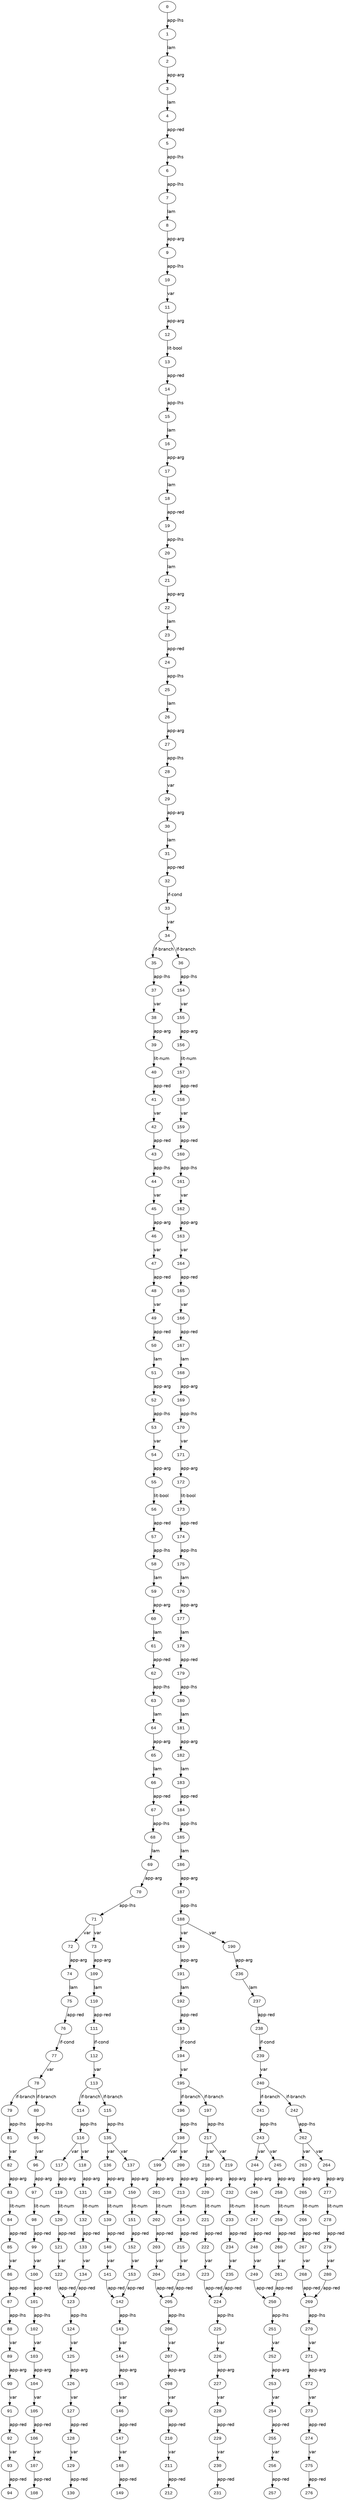 digraph G {
  node [fontname = "Courier New"];
  edge [fontname = "helvetica"];
  0 -> 1 [label="app-lhs"];
  1 -> 2 [label="lam"];
  2 -> 3 [label="app-arg"];
  3 -> 4 [label="lam"];
  4 -> 5 [label="app-red"];
  5 -> 6 [label="app-lhs"];
  6 -> 7 [label="app-lhs"];
  7 -> 8 [label="lam"];
  8 -> 9 [label="app-arg"];
  9 -> 10 [label="app-lhs"];
  10 -> 11 [label="var"];
  11 -> 12 [label="app-arg"];
  12 -> 13 [label="lit-bool"];
  13 -> 14 [label="app-red"];
  14 -> 15 [label="app-lhs"];
  15 -> 16 [label="lam"];
  16 -> 17 [label="app-arg"];
  17 -> 18 [label="lam"];
  18 -> 19 [label="app-red"];
  19 -> 20 [label="app-lhs"];
  20 -> 21 [label="lam"];
  21 -> 22 [label="app-arg"];
  22 -> 23 [label="lam"];
  23 -> 24 [label="app-red"];
  24 -> 25 [label="app-lhs"];
  25 -> 26 [label="lam"];
  26 -> 27 [label="app-arg"];
  27 -> 28 [label="app-lhs"];
  28 -> 29 [label="var"];
  29 -> 30 [label="app-arg"];
  30 -> 31 [label="lam"];
  31 -> 32 [label="app-red"];
  32 -> 33 [label="if-cond"];
  33 -> 34 [label="var"];
  34 -> 35 [label="if-branch"];
  34 -> 36 [label="if-branch"];
  35 -> 37 [label="app-lhs"];
  37 -> 38 [label="var"];
  38 -> 39 [label="app-arg"];
  39 -> 40 [label="lit-num"];
  40 -> 41 [label="app-red"];
  41 -> 42 [label="var"];
  42 -> 43 [label="app-red"];
  43 -> 44 [label="app-lhs"];
  44 -> 45 [label="var"];
  45 -> 46 [label="app-arg"];
  46 -> 47 [label="var"];
  47 -> 48 [label="app-red"];
  48 -> 49 [label="var"];
  49 -> 50 [label="app-red"];
  50 -> 51 [label="lam"];
  51 -> 52 [label="app-arg"];
  52 -> 53 [label="app-lhs"];
  53 -> 54 [label="var"];
  54 -> 55 [label="app-arg"];
  55 -> 56 [label="lit-bool"];
  56 -> 57 [label="app-red"];
  57 -> 58 [label="app-lhs"];
  58 -> 59 [label="lam"];
  59 -> 60 [label="app-arg"];
  60 -> 61 [label="lam"];
  61 -> 62 [label="app-red"];
  62 -> 63 [label="app-lhs"];
  63 -> 64 [label="lam"];
  64 -> 65 [label="app-arg"];
  65 -> 66 [label="lam"];
  66 -> 67 [label="app-red"];
  67 -> 68 [label="app-lhs"];
  68 -> 69 [label="lam"];
  69 -> 70 [label="app-arg"];
  70 -> 71 [label="app-lhs"];
  71 -> 72 [label="var"];
  71 -> 73 [label="var"];
  72 -> 74 [label="app-arg"];
  74 -> 75 [label="lam"];
  75 -> 76 [label="app-red"];
  76 -> 77 [label="if-cond"];
  77 -> 78 [label="var"];
  78 -> 79 [label="if-branch"];
  78 -> 80 [label="if-branch"];
  79 -> 81 [label="app-lhs"];
  81 -> 82 [label="var"];
  82 -> 83 [label="app-arg"];
  83 -> 84 [label="lit-num"];
  84 -> 85 [label="app-red"];
  85 -> 86 [label="var"];
  86 -> 87 [label="app-red"];
  87 -> 88 [label="app-lhs"];
  88 -> 89 [label="var"];
  89 -> 90 [label="app-arg"];
  90 -> 91 [label="var"];
  91 -> 92 [label="app-red"];
  92 -> 93 [label="var"];
  93 -> 94 [label="app-red"];
  80 -> 95 [label="app-lhs"];
  95 -> 96 [label="var"];
  96 -> 97 [label="app-arg"];
  97 -> 98 [label="lit-num"];
  98 -> 99 [label="app-red"];
  99 -> 100 [label="var"];
  100 -> 101 [label="app-red"];
  101 -> 102 [label="app-lhs"];
  102 -> 103 [label="var"];
  103 -> 104 [label="app-arg"];
  104 -> 105 [label="var"];
  105 -> 106 [label="app-red"];
  106 -> 107 [label="var"];
  107 -> 108 [label="app-red"];
  73 -> 109 [label="app-arg"];
  109 -> 110 [label="lam"];
  110 -> 111 [label="app-red"];
  111 -> 112 [label="if-cond"];
  112 -> 113 [label="var"];
  113 -> 114 [label="if-branch"];
  113 -> 115 [label="if-branch"];
  114 -> 116 [label="app-lhs"];
  116 -> 117 [label="var"];
  116 -> 118 [label="var"];
  117 -> 119 [label="app-arg"];
  119 -> 120 [label="lit-num"];
  120 -> 121 [label="app-red"];
  121 -> 122 [label="var"];
  122 -> 123 [label="app-red"];
  123 -> 124 [label="app-lhs"];
  124 -> 125 [label="var"];
  125 -> 126 [label="app-arg"];
  126 -> 127 [label="var"];
  127 -> 128 [label="app-red"];
  128 -> 129 [label="var"];
  129 -> 130 [label="app-red"];
  118 -> 131 [label="app-arg"];
  131 -> 132 [label="lit-num"];
  132 -> 133 [label="app-red"];
  133 -> 134 [label="var"];
  134 -> 123 [label="app-red"];
  115 -> 135 [label="app-lhs"];
  135 -> 136 [label="var"];
  135 -> 137 [label="var"];
  136 -> 138 [label="app-arg"];
  138 -> 139 [label="lit-num"];
  139 -> 140 [label="app-red"];
  140 -> 141 [label="var"];
  141 -> 142 [label="app-red"];
  142 -> 143 [label="app-lhs"];
  143 -> 144 [label="var"];
  144 -> 145 [label="app-arg"];
  145 -> 146 [label="var"];
  146 -> 147 [label="app-red"];
  147 -> 148 [label="var"];
  148 -> 149 [label="app-red"];
  137 -> 150 [label="app-arg"];
  150 -> 151 [label="lit-num"];
  151 -> 152 [label="app-red"];
  152 -> 153 [label="var"];
  153 -> 142 [label="app-red"];
  36 -> 154 [label="app-lhs"];
  154 -> 155 [label="var"];
  155 -> 156 [label="app-arg"];
  156 -> 157 [label="lit-num"];
  157 -> 158 [label="app-red"];
  158 -> 159 [label="var"];
  159 -> 160 [label="app-red"];
  160 -> 161 [label="app-lhs"];
  161 -> 162 [label="var"];
  162 -> 163 [label="app-arg"];
  163 -> 164 [label="var"];
  164 -> 165 [label="app-red"];
  165 -> 166 [label="var"];
  166 -> 167 [label="app-red"];
  167 -> 168 [label="lam"];
  168 -> 169 [label="app-arg"];
  169 -> 170 [label="app-lhs"];
  170 -> 171 [label="var"];
  171 -> 172 [label="app-arg"];
  172 -> 173 [label="lit-bool"];
  173 -> 174 [label="app-red"];
  174 -> 175 [label="app-lhs"];
  175 -> 176 [label="lam"];
  176 -> 177 [label="app-arg"];
  177 -> 178 [label="lam"];
  178 -> 179 [label="app-red"];
  179 -> 180 [label="app-lhs"];
  180 -> 181 [label="lam"];
  181 -> 182 [label="app-arg"];
  182 -> 183 [label="lam"];
  183 -> 184 [label="app-red"];
  184 -> 185 [label="app-lhs"];
  185 -> 186 [label="lam"];
  186 -> 187 [label="app-arg"];
  187 -> 188 [label="app-lhs"];
  188 -> 189 [label="var"];
  188 -> 190 [label="var"];
  189 -> 191 [label="app-arg"];
  191 -> 192 [label="lam"];
  192 -> 193 [label="app-red"];
  193 -> 194 [label="if-cond"];
  194 -> 195 [label="var"];
  195 -> 196 [label="if-branch"];
  195 -> 197 [label="if-branch"];
  196 -> 198 [label="app-lhs"];
  198 -> 199 [label="var"];
  198 -> 200 [label="var"];
  199 -> 201 [label="app-arg"];
  201 -> 202 [label="lit-num"];
  202 -> 203 [label="app-red"];
  203 -> 204 [label="var"];
  204 -> 205 [label="app-red"];
  205 -> 206 [label="app-lhs"];
  206 -> 207 [label="var"];
  207 -> 208 [label="app-arg"];
  208 -> 209 [label="var"];
  209 -> 210 [label="app-red"];
  210 -> 211 [label="var"];
  211 -> 212 [label="app-red"];
  200 -> 213 [label="app-arg"];
  213 -> 214 [label="lit-num"];
  214 -> 215 [label="app-red"];
  215 -> 216 [label="var"];
  216 -> 205 [label="app-red"];
  197 -> 217 [label="app-lhs"];
  217 -> 218 [label="var"];
  217 -> 219 [label="var"];
  218 -> 220 [label="app-arg"];
  220 -> 221 [label="lit-num"];
  221 -> 222 [label="app-red"];
  222 -> 223 [label="var"];
  223 -> 224 [label="app-red"];
  224 -> 225 [label="app-lhs"];
  225 -> 226 [label="var"];
  226 -> 227 [label="app-arg"];
  227 -> 228 [label="var"];
  228 -> 229 [label="app-red"];
  229 -> 230 [label="var"];
  230 -> 231 [label="app-red"];
  219 -> 232 [label="app-arg"];
  232 -> 233 [label="lit-num"];
  233 -> 234 [label="app-red"];
  234 -> 235 [label="var"];
  235 -> 224 [label="app-red"];
  190 -> 236 [label="app-arg"];
  236 -> 237 [label="lam"];
  237 -> 238 [label="app-red"];
  238 -> 239 [label="if-cond"];
  239 -> 240 [label="var"];
  240 -> 241 [label="if-branch"];
  240 -> 242 [label="if-branch"];
  241 -> 243 [label="app-lhs"];
  243 -> 244 [label="var"];
  243 -> 245 [label="var"];
  244 -> 246 [label="app-arg"];
  246 -> 247 [label="lit-num"];
  247 -> 248 [label="app-red"];
  248 -> 249 [label="var"];
  249 -> 250 [label="app-red"];
  250 -> 251 [label="app-lhs"];
  251 -> 252 [label="var"];
  252 -> 253 [label="app-arg"];
  253 -> 254 [label="var"];
  254 -> 255 [label="app-red"];
  255 -> 256 [label="var"];
  256 -> 257 [label="app-red"];
  245 -> 258 [label="app-arg"];
  258 -> 259 [label="lit-num"];
  259 -> 260 [label="app-red"];
  260 -> 261 [label="var"];
  261 -> 250 [label="app-red"];
  242 -> 262 [label="app-lhs"];
  262 -> 263 [label="var"];
  262 -> 264 [label="var"];
  263 -> 265 [label="app-arg"];
  265 -> 266 [label="lit-num"];
  266 -> 267 [label="app-red"];
  267 -> 268 [label="var"];
  268 -> 269 [label="app-red"];
  269 -> 270 [label="app-lhs"];
  270 -> 271 [label="var"];
  271 -> 272 [label="app-arg"];
  272 -> 273 [label="var"];
  273 -> 274 [label="app-red"];
  274 -> 275 [label="var"];
  275 -> 276 [label="app-red"];
  264 -> 277 [label="app-arg"];
  277 -> 278 [label="lit-num"];
  278 -> 279 [label="app-red"];
  279 -> 280 [label="var"];
  280 -> 269 [label="app-red"];
}
